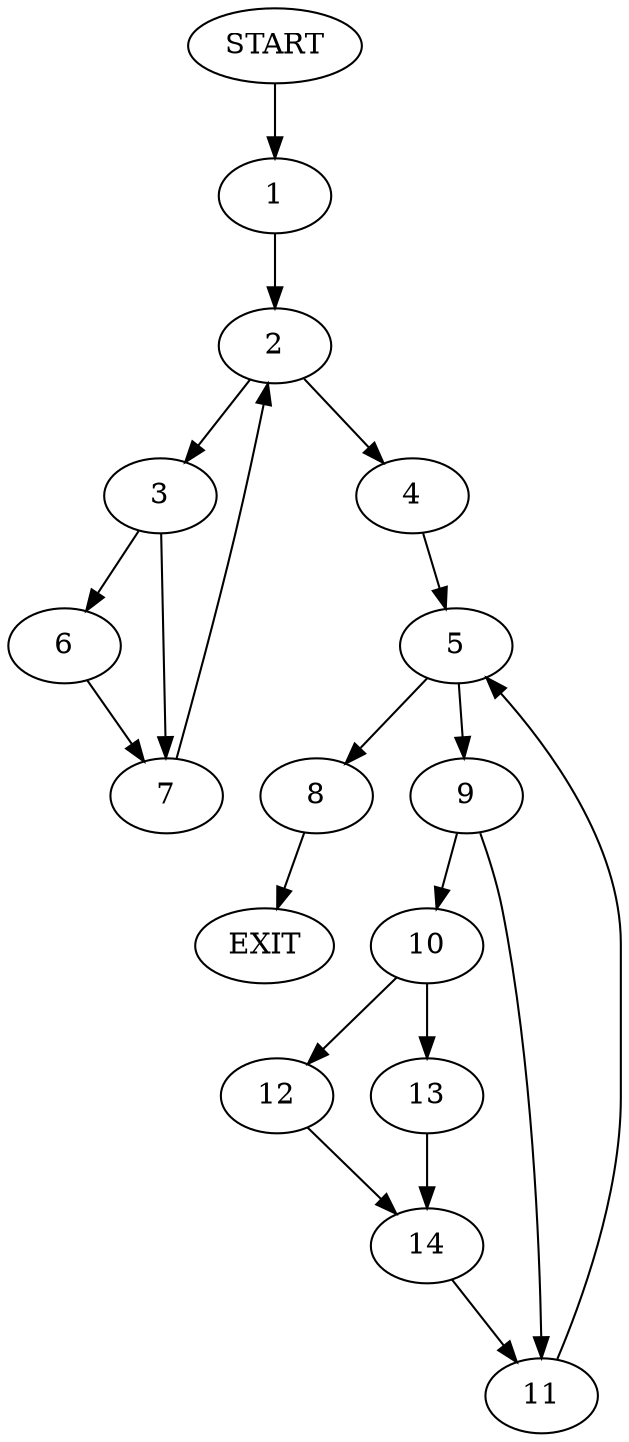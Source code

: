 digraph {
0 [label="START"]
15 [label="EXIT"]
0 -> 1
1 -> 2
2 -> 3
2 -> 4
4 -> 5
3 -> 6
3 -> 7
6 -> 7
7 -> 2
5 -> 8
5 -> 9
8 -> 15
9 -> 10
9 -> 11
10 -> 12
10 -> 13
11 -> 5
13 -> 14
12 -> 14
14 -> 11
}
